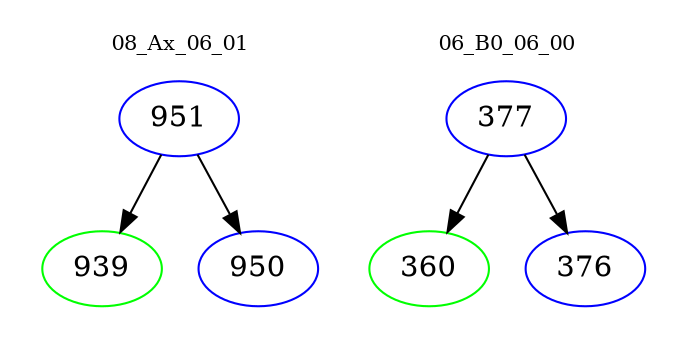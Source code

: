 digraph{
subgraph cluster_0 {
color = white
label = "08_Ax_06_01";
fontsize=10;
T0_951 [label="951", color="blue"]
T0_951 -> T0_939 [color="black"]
T0_939 [label="939", color="green"]
T0_951 -> T0_950 [color="black"]
T0_950 [label="950", color="blue"]
}
subgraph cluster_1 {
color = white
label = "06_B0_06_00";
fontsize=10;
T1_377 [label="377", color="blue"]
T1_377 -> T1_360 [color="black"]
T1_360 [label="360", color="green"]
T1_377 -> T1_376 [color="black"]
T1_376 [label="376", color="blue"]
}
}
